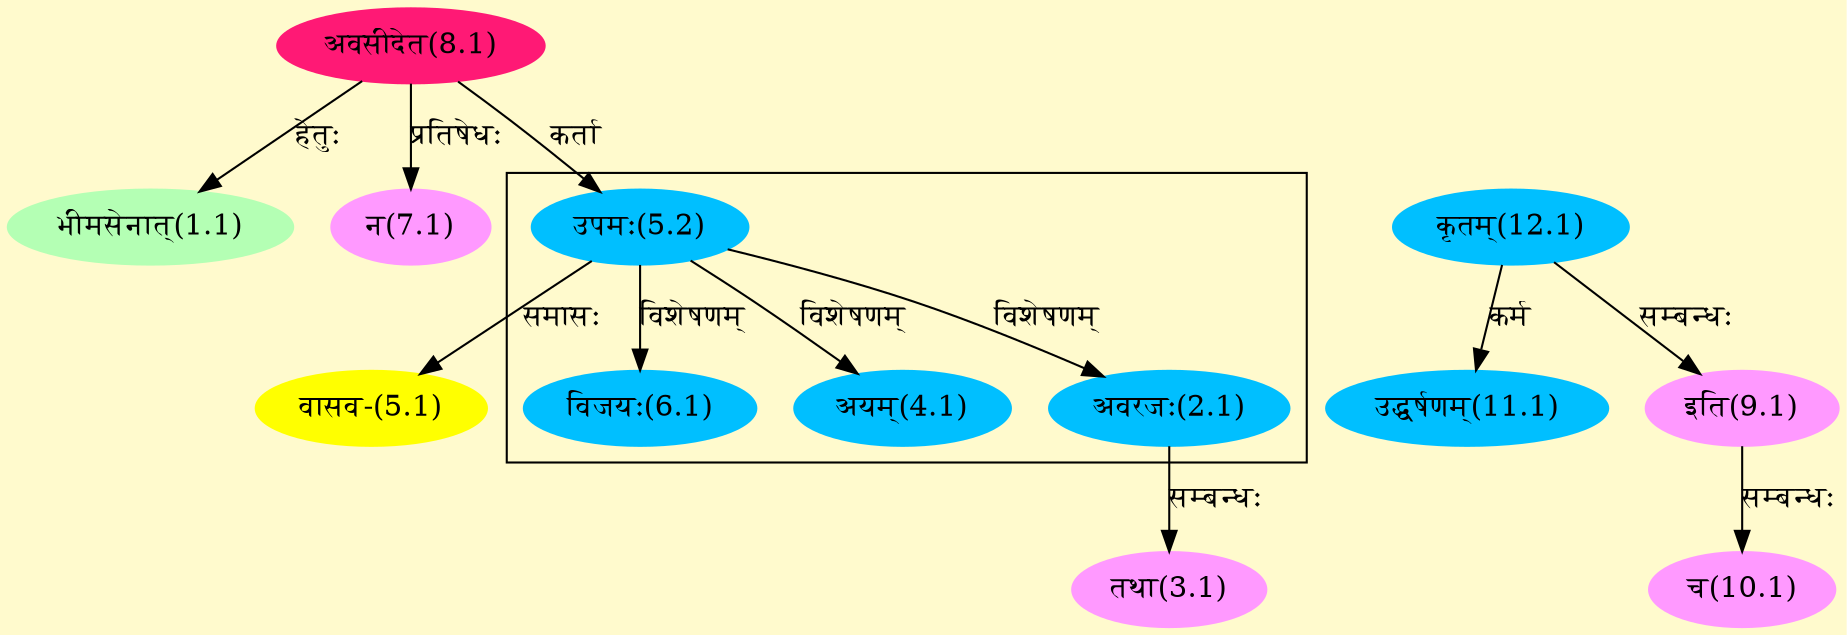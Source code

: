digraph G{
rankdir=BT;
 compound=true;
 bgcolor="lemonchiffon1";

subgraph cluster_1{
Node2_1 [style=filled, color="#00BFFF" label = "अवरजः(2.1)"]
Node5_2 [style=filled, color="#00BFFF" label = "उपमः(5.2)"]
Node4_1 [style=filled, color="#00BFFF" label = "अयम्(4.1)"]
Node6_1 [style=filled, color="#00BFFF" label = "विजयः(6.1)"]

}
Node1_1 [style=filled, color="#B4FFB4" label = "भीमसेनात्(1.1)"]
Node8_1 [style=filled, color="#FF1975" label = "अवसीदेत(8.1)"]
Node3_1 [style=filled, color="#FF99FF" label = "तथा(3.1)"]
Node2_1 [style=filled, color="#00BFFF" label = "अवरजः(2.1)"]
Node5_1 [style=filled, color="#FFFF00" label = "वासव-(5.1)"]
Node5_2 [style=filled, color="#00BFFF" label = "उपमः(5.2)"]
Node7_1 [style=filled, color="#FF99FF" label = "न(7.1)"]
Node9_1 [style=filled, color="#FF99FF" label = "इति(9.1)"]
Node12_1 [style=filled, color="#00BFFF" label = "कृतम्(12.1)"]
Node10_1 [style=filled, color="#FF99FF" label = "च(10.1)"]
Node11_1 [style=filled, color="#00BFFF" label = "उद्धर्षणम्(11.1)"]
/* Start of Relations section */

Node1_1 -> Node8_1 [  label="हेतुः"  dir="back" ]
Node2_1 -> Node5_2 [  label="विशेषणम्"  dir="back" ]
Node3_1 -> Node2_1 [  label="सम्बन्धः"  dir="back" ]
Node4_1 -> Node5_2 [  label="विशेषणम्"  dir="back" ]
Node5_1 -> Node5_2 [  label="समासः"  dir="back" ]
Node5_2 -> Node8_1 [  label="कर्ता"  dir="back" ]
Node6_1 -> Node5_2 [  label="विशेषणम्"  dir="back" ]
Node7_1 -> Node8_1 [  label="प्रतिषेधः"  dir="back" ]
Node9_1 -> Node12_1 [  label="सम्बन्धः"  dir="back" ]
Node10_1 -> Node9_1 [  label="सम्बन्धः"  dir="back" ]
Node11_1 -> Node12_1 [  label="कर्म"  dir="back" ]
}
